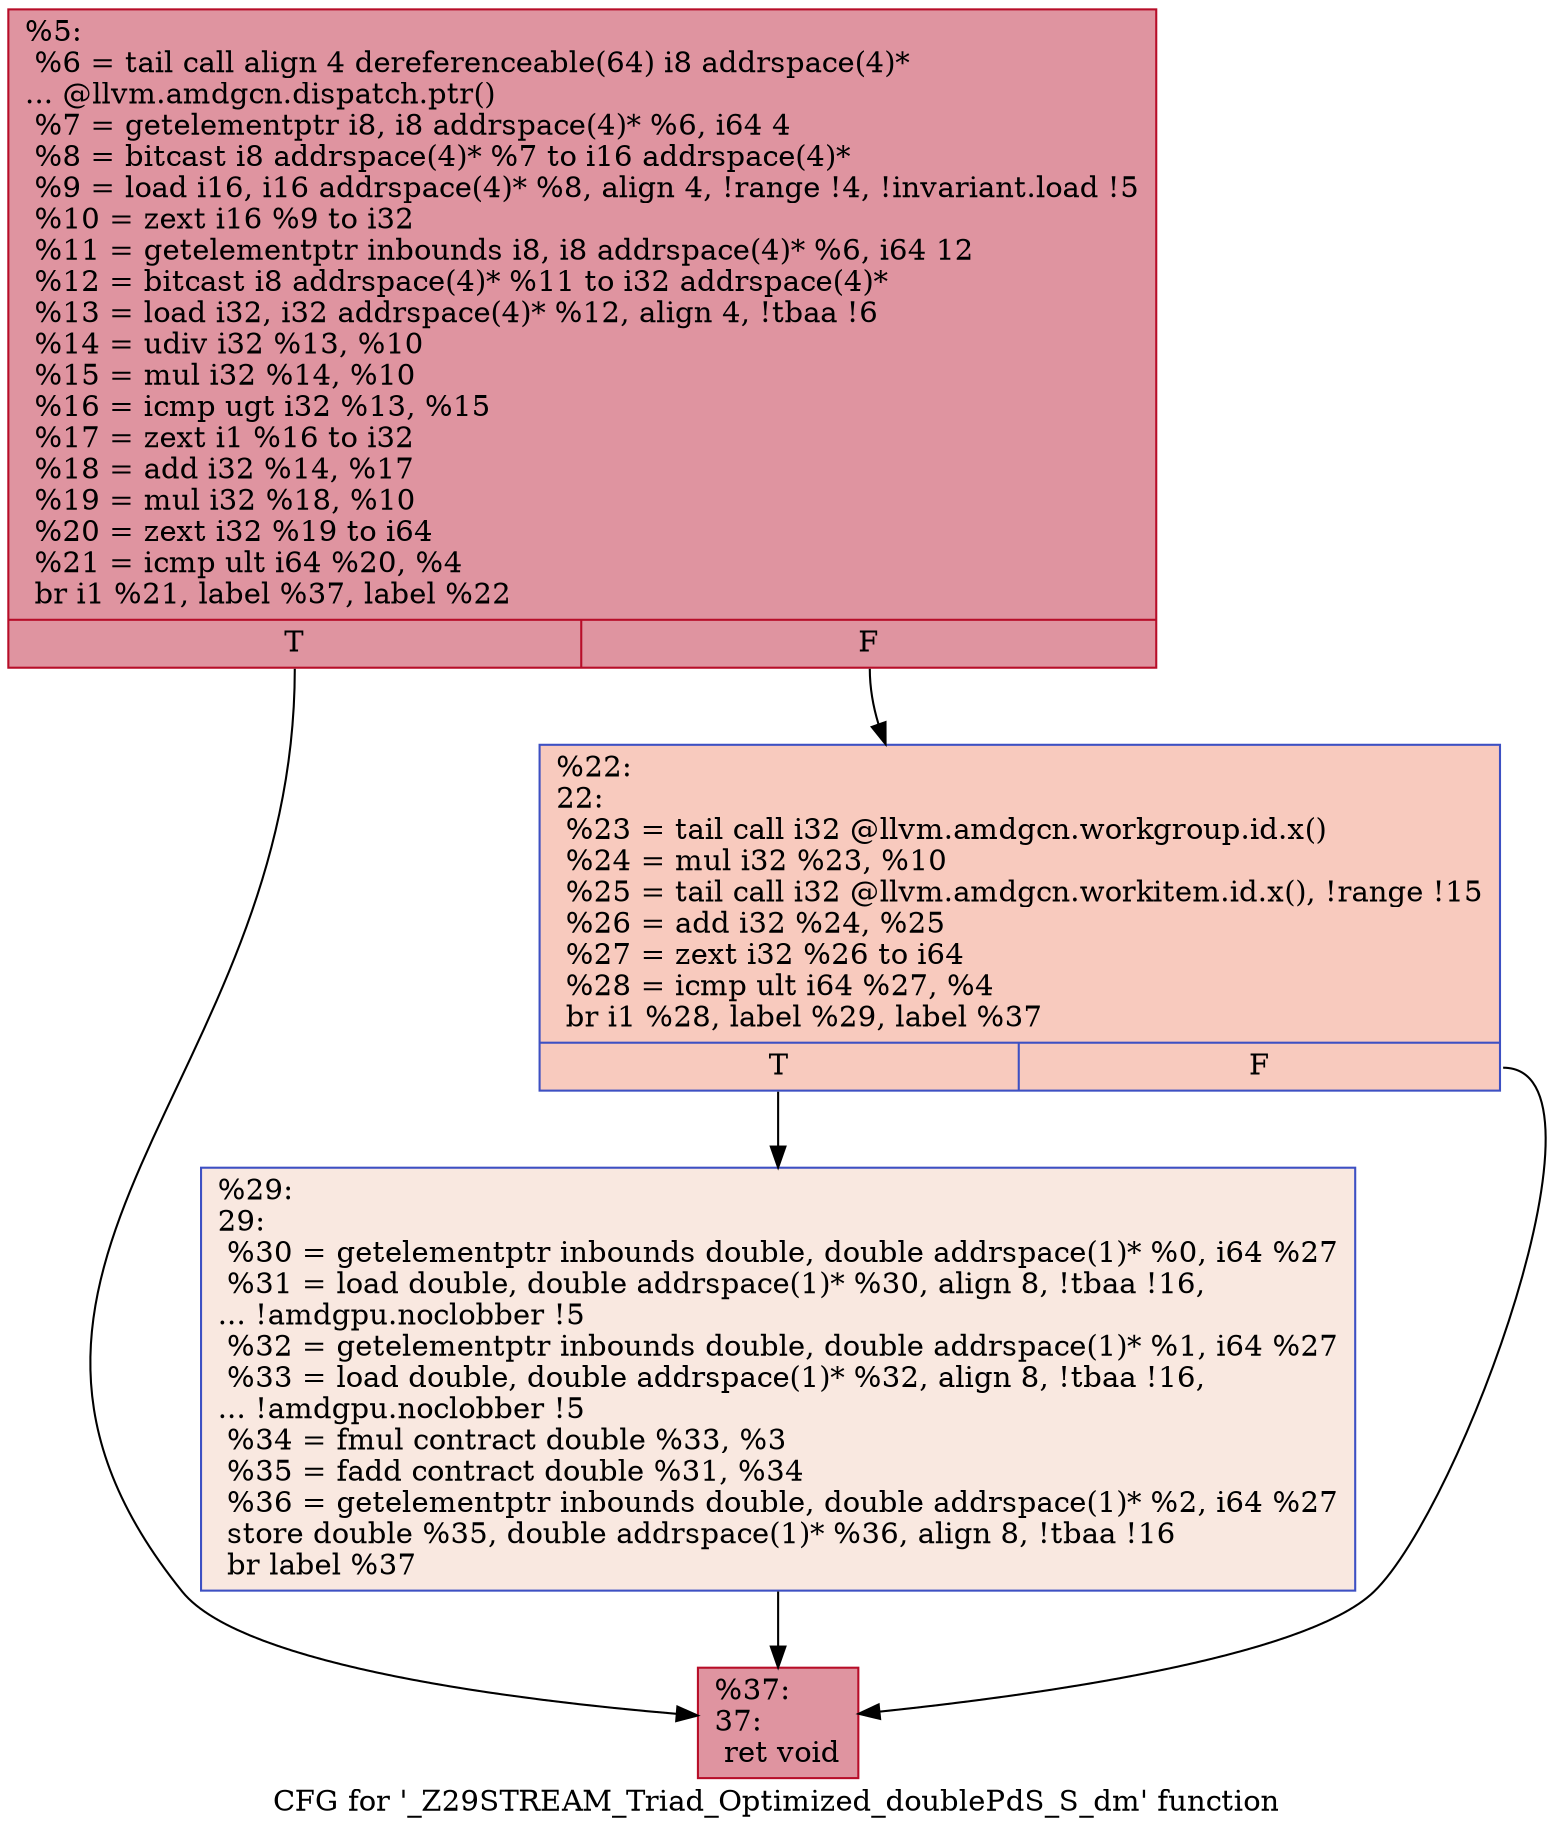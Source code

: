 digraph "CFG for '_Z29STREAM_Triad_Optimized_doublePdS_S_dm' function" {
	label="CFG for '_Z29STREAM_Triad_Optimized_doublePdS_S_dm' function";

	Node0x45ab5c0 [shape=record,color="#b70d28ff", style=filled, fillcolor="#b70d2870",label="{%5:\l  %6 = tail call align 4 dereferenceable(64) i8 addrspace(4)*\l... @llvm.amdgcn.dispatch.ptr()\l  %7 = getelementptr i8, i8 addrspace(4)* %6, i64 4\l  %8 = bitcast i8 addrspace(4)* %7 to i16 addrspace(4)*\l  %9 = load i16, i16 addrspace(4)* %8, align 4, !range !4, !invariant.load !5\l  %10 = zext i16 %9 to i32\l  %11 = getelementptr inbounds i8, i8 addrspace(4)* %6, i64 12\l  %12 = bitcast i8 addrspace(4)* %11 to i32 addrspace(4)*\l  %13 = load i32, i32 addrspace(4)* %12, align 4, !tbaa !6\l  %14 = udiv i32 %13, %10\l  %15 = mul i32 %14, %10\l  %16 = icmp ugt i32 %13, %15\l  %17 = zext i1 %16 to i32\l  %18 = add i32 %14, %17\l  %19 = mul i32 %18, %10\l  %20 = zext i32 %19 to i64\l  %21 = icmp ult i64 %20, %4\l  br i1 %21, label %37, label %22\l|{<s0>T|<s1>F}}"];
	Node0x45ab5c0:s0 -> Node0x45ad580;
	Node0x45ab5c0:s1 -> Node0x45ad610;
	Node0x45ad610 [shape=record,color="#3d50c3ff", style=filled, fillcolor="#ef886b70",label="{%22:\l22:                                               \l  %23 = tail call i32 @llvm.amdgcn.workgroup.id.x()\l  %24 = mul i32 %23, %10\l  %25 = tail call i32 @llvm.amdgcn.workitem.id.x(), !range !15\l  %26 = add i32 %24, %25\l  %27 = zext i32 %26 to i64\l  %28 = icmp ult i64 %27, %4\l  br i1 %28, label %29, label %37\l|{<s0>T|<s1>F}}"];
	Node0x45ad610:s0 -> Node0x45ade90;
	Node0x45ad610:s1 -> Node0x45ad580;
	Node0x45ade90 [shape=record,color="#3d50c3ff", style=filled, fillcolor="#f1ccb870",label="{%29:\l29:                                               \l  %30 = getelementptr inbounds double, double addrspace(1)* %0, i64 %27\l  %31 = load double, double addrspace(1)* %30, align 8, !tbaa !16,\l... !amdgpu.noclobber !5\l  %32 = getelementptr inbounds double, double addrspace(1)* %1, i64 %27\l  %33 = load double, double addrspace(1)* %32, align 8, !tbaa !16,\l... !amdgpu.noclobber !5\l  %34 = fmul contract double %33, %3\l  %35 = fadd contract double %31, %34\l  %36 = getelementptr inbounds double, double addrspace(1)* %2, i64 %27\l  store double %35, double addrspace(1)* %36, align 8, !tbaa !16\l  br label %37\l}"];
	Node0x45ade90 -> Node0x45ad580;
	Node0x45ad580 [shape=record,color="#b70d28ff", style=filled, fillcolor="#b70d2870",label="{%37:\l37:                                               \l  ret void\l}"];
}
